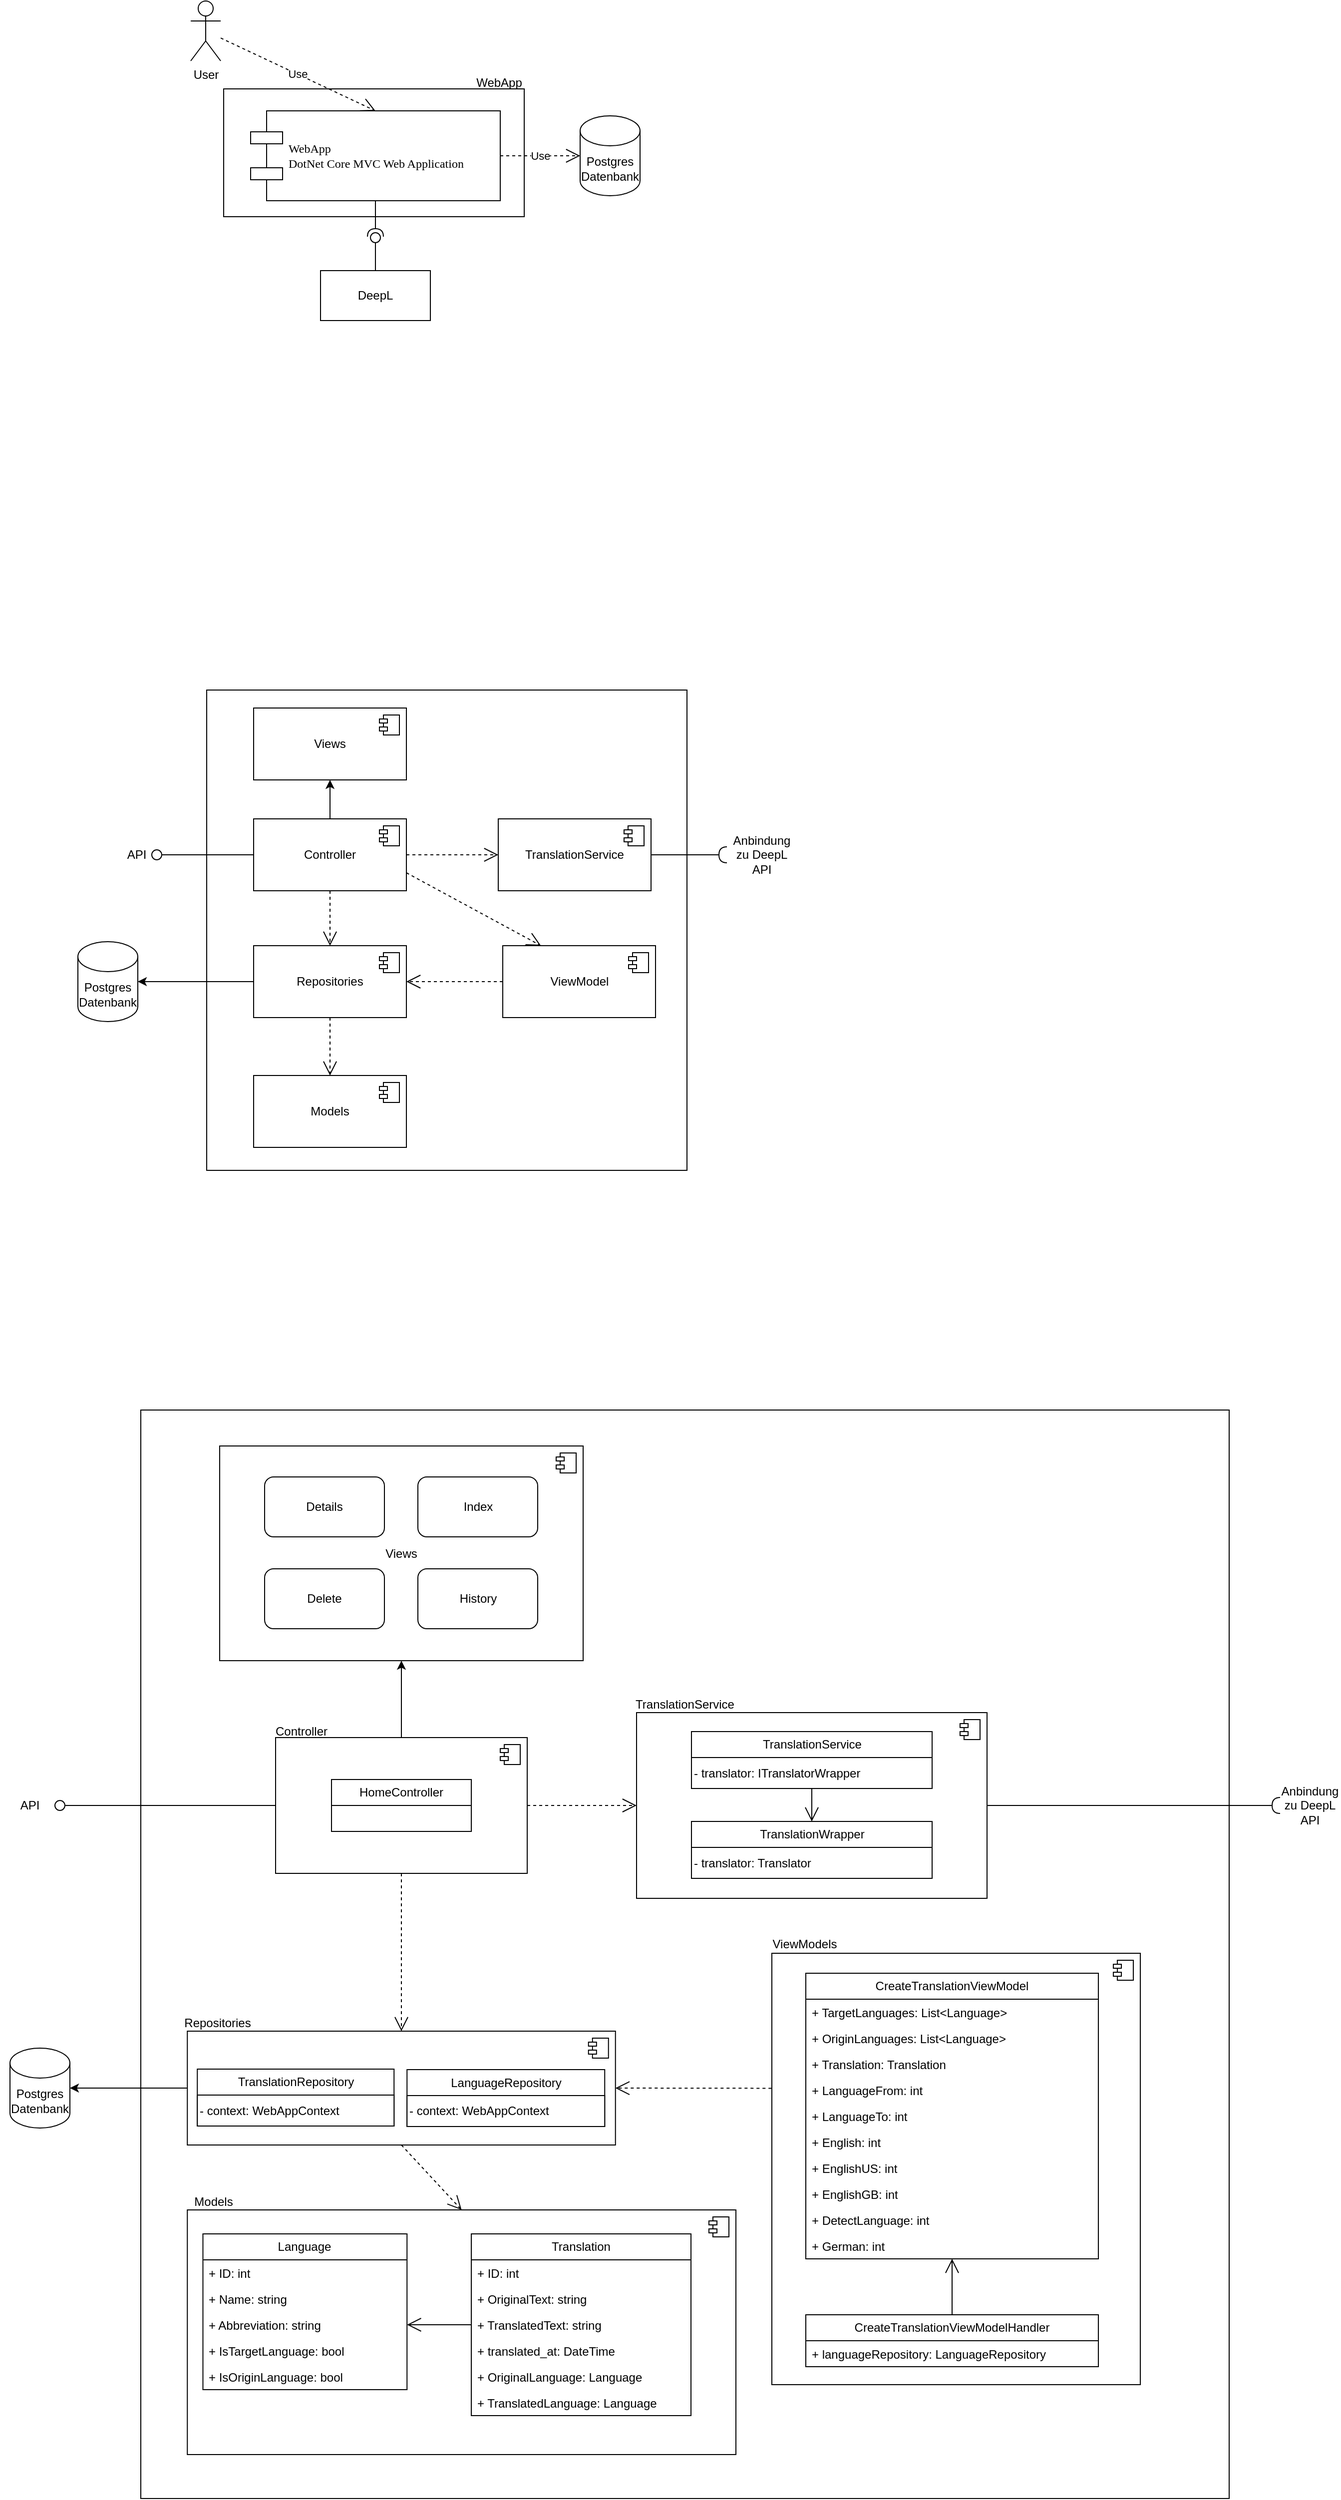 <mxfile version="24.5.3" type="device">
  <diagram name="Page-1" id="5f0bae14-7c28-e335-631c-24af17079c00">
    <mxGraphModel dx="2206" dy="1298" grid="0" gridSize="10" guides="1" tooltips="1" connect="1" arrows="1" fold="1" page="0" pageScale="1" pageWidth="1100" pageHeight="850" background="none" math="0" shadow="0">
      <root>
        <mxCell id="0" />
        <mxCell id="1" parent="0" />
        <mxCell id="fO7f3w7f80YlFP6MI1uu-11" value="" style="whiteSpace=wrap;html=1;aspect=fixed;fillColor=none;" parent="1" vertex="1">
          <mxGeometry x="306" y="990" width="481" height="481" as="geometry" />
        </mxCell>
        <mxCell id="39150e848f15840c-5" value="WebApp&lt;div&gt;DotNet Core MVC Web Application&lt;/div&gt;" style="shape=component;align=left;spacingLeft=36;rounded=0;shadow=0;comic=0;labelBackgroundColor=none;strokeWidth=1;fontFamily=Verdana;fontSize=12;html=1;" parent="1" vertex="1">
          <mxGeometry x="350" y="410" width="250" height="90" as="geometry" />
        </mxCell>
        <mxCell id="bXF10G7ghddyCY87sSYY-1" value="User" style="shape=umlActor;verticalLabelPosition=bottom;verticalAlign=top;html=1;outlineConnect=0;" parent="1" vertex="1">
          <mxGeometry x="290" y="300" width="30" height="60" as="geometry" />
        </mxCell>
        <mxCell id="bXF10G7ghddyCY87sSYY-4" value="Postgres Datenbank" style="shape=cylinder3;whiteSpace=wrap;html=1;boundedLbl=1;backgroundOutline=1;size=15;" parent="1" vertex="1">
          <mxGeometry x="680" y="415" width="60" height="80" as="geometry" />
        </mxCell>
        <mxCell id="bXF10G7ghddyCY87sSYY-6" value="DeepL" style="html=1;whiteSpace=wrap;" parent="1" vertex="1">
          <mxGeometry x="420" y="570" width="110" height="50" as="geometry" />
        </mxCell>
        <mxCell id="bXF10G7ghddyCY87sSYY-7" value="" style="rounded=0;orthogonalLoop=1;jettySize=auto;html=1;endArrow=halfCircle;endFill=0;endSize=6;strokeWidth=1;sketch=0;exitX=0.5;exitY=1;exitDx=0;exitDy=0;" parent="1" source="39150e848f15840c-5" edge="1">
          <mxGeometry relative="1" as="geometry">
            <mxPoint x="500" y="520" as="sourcePoint" />
            <mxPoint x="475" y="536" as="targetPoint" />
          </mxGeometry>
        </mxCell>
        <mxCell id="bXF10G7ghddyCY87sSYY-8" value="" style="rounded=0;orthogonalLoop=1;jettySize=auto;html=1;endArrow=oval;endFill=0;sketch=0;sourcePerimeterSpacing=0;targetPerimeterSpacing=0;endSize=10;exitX=0.5;exitY=0;exitDx=0;exitDy=0;" parent="1" source="bXF10G7ghddyCY87sSYY-6" target="bXF10G7ghddyCY87sSYY-9" edge="1">
          <mxGeometry relative="1" as="geometry">
            <mxPoint x="475" y="566" as="sourcePoint" />
          </mxGeometry>
        </mxCell>
        <mxCell id="bXF10G7ghddyCY87sSYY-9" value="" style="ellipse;whiteSpace=wrap;html=1;align=center;aspect=fixed;fillColor=none;strokeColor=none;resizable=0;perimeter=centerPerimeter;rotatable=0;allowArrows=0;points=[];outlineConnect=1;" parent="1" vertex="1">
          <mxGeometry x="470" y="532" width="10" height="10" as="geometry" />
        </mxCell>
        <mxCell id="bXF10G7ghddyCY87sSYY-12" value="Use" style="endArrow=open;endSize=12;dashed=1;html=1;rounded=0;entryX=0.5;entryY=0;entryDx=0;entryDy=0;" parent="1" source="bXF10G7ghddyCY87sSYY-1" target="39150e848f15840c-5" edge="1">
          <mxGeometry width="160" relative="1" as="geometry">
            <mxPoint x="470" y="530" as="sourcePoint" />
            <mxPoint x="630" y="530" as="targetPoint" />
          </mxGeometry>
        </mxCell>
        <mxCell id="bXF10G7ghddyCY87sSYY-13" value="Use" style="endArrow=open;endSize=12;dashed=1;html=1;rounded=0;exitX=1;exitY=0.5;exitDx=0;exitDy=0;entryX=0;entryY=0.5;entryDx=0;entryDy=0;entryPerimeter=0;" parent="1" source="39150e848f15840c-5" target="bXF10G7ghddyCY87sSYY-4" edge="1">
          <mxGeometry width="160" relative="1" as="geometry">
            <mxPoint x="450" y="540" as="sourcePoint" />
            <mxPoint x="610" y="540" as="targetPoint" />
          </mxGeometry>
        </mxCell>
        <mxCell id="bXF10G7ghddyCY87sSYY-14" value="" style="rounded=0;whiteSpace=wrap;html=1;fillColor=none;" parent="1" vertex="1">
          <mxGeometry x="323" y="388" width="301" height="128" as="geometry" />
        </mxCell>
        <mxCell id="bXF10G7ghddyCY87sSYY-15" value="WebApp" style="text;strokeColor=none;align=center;fillColor=none;html=1;verticalAlign=middle;whiteSpace=wrap;rounded=0;" parent="1" vertex="1">
          <mxGeometry x="568.999" y="367.004" width="60" height="30" as="geometry" />
        </mxCell>
        <mxCell id="bXF10G7ghddyCY87sSYY-16" value="Repositories" style="html=1;dropTarget=0;whiteSpace=wrap;" parent="1" vertex="1">
          <mxGeometry x="353" y="1246" width="153" height="72" as="geometry" />
        </mxCell>
        <mxCell id="bXF10G7ghddyCY87sSYY-17" value="" style="shape=module;jettyWidth=8;jettyHeight=4;" parent="bXF10G7ghddyCY87sSYY-16" vertex="1">
          <mxGeometry x="1" width="20" height="20" relative="1" as="geometry">
            <mxPoint x="-27" y="7" as="offset" />
          </mxGeometry>
        </mxCell>
        <mxCell id="fO7f3w7f80YlFP6MI1uu-1" value="Models" style="html=1;dropTarget=0;whiteSpace=wrap;" parent="1" vertex="1">
          <mxGeometry x="353" y="1376" width="153" height="72" as="geometry" />
        </mxCell>
        <mxCell id="fO7f3w7f80YlFP6MI1uu-2" value="" style="shape=module;jettyWidth=8;jettyHeight=4;" parent="fO7f3w7f80YlFP6MI1uu-1" vertex="1">
          <mxGeometry x="1" width="20" height="20" relative="1" as="geometry">
            <mxPoint x="-27" y="7" as="offset" />
          </mxGeometry>
        </mxCell>
        <mxCell id="fO7f3w7f80YlFP6MI1uu-3" value="ViewModel" style="html=1;dropTarget=0;whiteSpace=wrap;" parent="1" vertex="1">
          <mxGeometry x="602.5" y="1246" width="153" height="72" as="geometry" />
        </mxCell>
        <mxCell id="fO7f3w7f80YlFP6MI1uu-4" value="" style="shape=module;jettyWidth=8;jettyHeight=4;" parent="fO7f3w7f80YlFP6MI1uu-3" vertex="1">
          <mxGeometry x="1" width="20" height="20" relative="1" as="geometry">
            <mxPoint x="-27" y="7" as="offset" />
          </mxGeometry>
        </mxCell>
        <mxCell id="fO7f3w7f80YlFP6MI1uu-5" value="Views" style="html=1;dropTarget=0;whiteSpace=wrap;" parent="1" vertex="1">
          <mxGeometry x="353" y="1008" width="153" height="72" as="geometry" />
        </mxCell>
        <mxCell id="fO7f3w7f80YlFP6MI1uu-6" value="" style="shape=module;jettyWidth=8;jettyHeight=4;" parent="fO7f3w7f80YlFP6MI1uu-5" vertex="1">
          <mxGeometry x="1" width="20" height="20" relative="1" as="geometry">
            <mxPoint x="-27" y="7" as="offset" />
          </mxGeometry>
        </mxCell>
        <mxCell id="fO7f3w7f80YlFP6MI1uu-7" value="TranslationService" style="html=1;dropTarget=0;whiteSpace=wrap;" parent="1" vertex="1">
          <mxGeometry x="598" y="1119" width="153" height="72" as="geometry" />
        </mxCell>
        <mxCell id="fO7f3w7f80YlFP6MI1uu-8" value="" style="shape=module;jettyWidth=8;jettyHeight=4;" parent="fO7f3w7f80YlFP6MI1uu-7" vertex="1">
          <mxGeometry x="1" width="20" height="20" relative="1" as="geometry">
            <mxPoint x="-27" y="7" as="offset" />
          </mxGeometry>
        </mxCell>
        <mxCell id="fO7f3w7f80YlFP6MI1uu-16" style="edgeStyle=orthogonalEdgeStyle;rounded=0;orthogonalLoop=1;jettySize=auto;html=1;exitX=0.5;exitY=0;exitDx=0;exitDy=0;entryX=0.5;entryY=1;entryDx=0;entryDy=0;" parent="1" source="fO7f3w7f80YlFP6MI1uu-9" target="fO7f3w7f80YlFP6MI1uu-5" edge="1">
          <mxGeometry relative="1" as="geometry" />
        </mxCell>
        <mxCell id="fO7f3w7f80YlFP6MI1uu-9" value="Controller" style="html=1;dropTarget=0;whiteSpace=wrap;" parent="1" vertex="1">
          <mxGeometry x="353" y="1119" width="153" height="72" as="geometry" />
        </mxCell>
        <mxCell id="fO7f3w7f80YlFP6MI1uu-10" value="" style="shape=module;jettyWidth=8;jettyHeight=4;" parent="fO7f3w7f80YlFP6MI1uu-9" vertex="1">
          <mxGeometry x="1" width="20" height="20" relative="1" as="geometry">
            <mxPoint x="-27" y="7" as="offset" />
          </mxGeometry>
        </mxCell>
        <mxCell id="fO7f3w7f80YlFP6MI1uu-20" value="" style="endArrow=open;endSize=12;dashed=1;html=1;rounded=0;exitX=1;exitY=0.5;exitDx=0;exitDy=0;entryX=0;entryY=0.5;entryDx=0;entryDy=0;" parent="1" source="fO7f3w7f80YlFP6MI1uu-9" target="fO7f3w7f80YlFP6MI1uu-7" edge="1">
          <mxGeometry width="160" relative="1" as="geometry">
            <mxPoint x="421" y="1567" as="sourcePoint" />
            <mxPoint x="581" y="1567" as="targetPoint" />
          </mxGeometry>
        </mxCell>
        <mxCell id="fO7f3w7f80YlFP6MI1uu-22" value="" style="rounded=0;orthogonalLoop=1;jettySize=auto;html=1;endArrow=oval;endFill=0;sketch=0;sourcePerimeterSpacing=0;targetPerimeterSpacing=0;endSize=10;exitX=0;exitY=0.5;exitDx=0;exitDy=0;" parent="1" source="fO7f3w7f80YlFP6MI1uu-9" edge="1">
          <mxGeometry relative="1" as="geometry">
            <mxPoint x="498" y="1241" as="sourcePoint" />
            <mxPoint x="256" y="1155" as="targetPoint" />
          </mxGeometry>
        </mxCell>
        <mxCell id="fO7f3w7f80YlFP6MI1uu-24" value="" style="endArrow=open;endSize=12;dashed=1;html=1;rounded=0;exitX=1;exitY=0.75;exitDx=0;exitDy=0;entryX=0.25;entryY=0;entryDx=0;entryDy=0;" parent="1" source="fO7f3w7f80YlFP6MI1uu-9" target="fO7f3w7f80YlFP6MI1uu-3" edge="1">
          <mxGeometry width="160" relative="1" as="geometry">
            <mxPoint x="516" y="1173" as="sourcePoint" />
            <mxPoint x="608" y="1106" as="targetPoint" />
          </mxGeometry>
        </mxCell>
        <mxCell id="fO7f3w7f80YlFP6MI1uu-25" value="" style="endArrow=open;endSize=12;dashed=1;html=1;rounded=0;entryX=1;entryY=0.5;entryDx=0;entryDy=0;exitX=0;exitY=0.5;exitDx=0;exitDy=0;" parent="1" source="fO7f3w7f80YlFP6MI1uu-3" target="bXF10G7ghddyCY87sSYY-16" edge="1">
          <mxGeometry width="160" relative="1" as="geometry">
            <mxPoint x="894" y="1317" as="sourcePoint" />
            <mxPoint x="598" y="1241" as="targetPoint" />
          </mxGeometry>
        </mxCell>
        <mxCell id="fO7f3w7f80YlFP6MI1uu-26" value="" style="endArrow=open;endSize=12;dashed=1;html=1;rounded=0;entryX=0.5;entryY=0;entryDx=0;entryDy=0;exitX=0.5;exitY=1;exitDx=0;exitDy=0;" parent="1" source="fO7f3w7f80YlFP6MI1uu-9" target="bXF10G7ghddyCY87sSYY-16" edge="1">
          <mxGeometry width="160" relative="1" as="geometry">
            <mxPoint x="438" y="1241" as="sourcePoint" />
            <mxPoint x="598" y="1241" as="targetPoint" />
          </mxGeometry>
        </mxCell>
        <mxCell id="fO7f3w7f80YlFP6MI1uu-27" value="" style="endArrow=open;endSize=12;dashed=1;html=1;rounded=0;entryX=0.5;entryY=0;entryDx=0;entryDy=0;exitX=0.5;exitY=1;exitDx=0;exitDy=0;" parent="1" source="bXF10G7ghddyCY87sSYY-16" target="fO7f3w7f80YlFP6MI1uu-1" edge="1">
          <mxGeometry width="160" relative="1" as="geometry">
            <mxPoint x="440" y="1209" as="sourcePoint" />
            <mxPoint x="440" y="1258" as="targetPoint" />
          </mxGeometry>
        </mxCell>
        <mxCell id="YWVd69K7mXjP2zyDdl6E-1" value="" style="rounded=0;orthogonalLoop=1;jettySize=auto;html=1;endArrow=halfCircle;endFill=0;endSize=6;strokeWidth=1;sketch=0;fontSize=12;curved=1;exitX=1;exitY=0.5;exitDx=0;exitDy=0;" edge="1" parent="1" source="fO7f3w7f80YlFP6MI1uu-7">
          <mxGeometry relative="1" as="geometry">
            <mxPoint x="450" y="1200" as="sourcePoint" />
            <mxPoint x="827" y="1155" as="targetPoint" />
          </mxGeometry>
        </mxCell>
        <mxCell id="YWVd69K7mXjP2zyDdl6E-2" value="" style="ellipse;whiteSpace=wrap;html=1;align=center;aspect=fixed;fillColor=none;strokeColor=none;resizable=0;perimeter=centerPerimeter;rotatable=0;allowArrows=0;points=[];outlineConnect=1;" vertex="1" parent="1">
          <mxGeometry x="425" y="1195" width="10" height="10" as="geometry" />
        </mxCell>
        <mxCell id="YWVd69K7mXjP2zyDdl6E-3" value="Postgres Datenbank" style="shape=cylinder3;whiteSpace=wrap;html=1;boundedLbl=1;backgroundOutline=1;size=15;" vertex="1" parent="1">
          <mxGeometry x="177" y="1242" width="60" height="80" as="geometry" />
        </mxCell>
        <mxCell id="YWVd69K7mXjP2zyDdl6E-4" style="edgeStyle=orthogonalEdgeStyle;rounded=0;orthogonalLoop=1;jettySize=auto;html=1;exitX=0;exitY=0.5;exitDx=0;exitDy=0;entryX=1;entryY=0.5;entryDx=0;entryDy=0;entryPerimeter=0;" edge="1" parent="1" source="bXF10G7ghddyCY87sSYY-16" target="YWVd69K7mXjP2zyDdl6E-3">
          <mxGeometry relative="1" as="geometry" />
        </mxCell>
        <mxCell id="YWVd69K7mXjP2zyDdl6E-5" value="API" style="text;html=1;align=center;verticalAlign=middle;whiteSpace=wrap;rounded=0;" vertex="1" parent="1">
          <mxGeometry x="206" y="1140" width="60" height="30" as="geometry" />
        </mxCell>
        <mxCell id="YWVd69K7mXjP2zyDdl6E-7" value="Anbindung zu DeepL API" style="text;html=1;align=center;verticalAlign=middle;whiteSpace=wrap;rounded=0;" vertex="1" parent="1">
          <mxGeometry x="832" y="1140" width="60" height="30" as="geometry" />
        </mxCell>
        <mxCell id="YWVd69K7mXjP2zyDdl6E-11" value="" style="whiteSpace=wrap;html=1;aspect=fixed;fillColor=none;" vertex="1" parent="1">
          <mxGeometry x="240" y="1711" width="1090" height="1090" as="geometry" />
        </mxCell>
        <mxCell id="YWVd69K7mXjP2zyDdl6E-12" value="" style="html=1;dropTarget=0;whiteSpace=wrap;" vertex="1" parent="1">
          <mxGeometry x="286.62" y="2333" width="428.75" height="114" as="geometry" />
        </mxCell>
        <mxCell id="YWVd69K7mXjP2zyDdl6E-13" value="" style="shape=module;jettyWidth=8;jettyHeight=4;" vertex="1" parent="YWVd69K7mXjP2zyDdl6E-12">
          <mxGeometry x="1" width="20" height="20" relative="1" as="geometry">
            <mxPoint x="-27" y="7" as="offset" />
          </mxGeometry>
        </mxCell>
        <mxCell id="YWVd69K7mXjP2zyDdl6E-14" value="" style="html=1;dropTarget=0;whiteSpace=wrap;" vertex="1" parent="1">
          <mxGeometry x="286.62" y="2512" width="549.38" height="245" as="geometry" />
        </mxCell>
        <mxCell id="YWVd69K7mXjP2zyDdl6E-15" value="" style="shape=module;jettyWidth=8;jettyHeight=4;" vertex="1" parent="YWVd69K7mXjP2zyDdl6E-14">
          <mxGeometry x="1" width="20" height="20" relative="1" as="geometry">
            <mxPoint x="-27" y="7" as="offset" />
          </mxGeometry>
        </mxCell>
        <mxCell id="YWVd69K7mXjP2zyDdl6E-16" value="" style="html=1;dropTarget=0;whiteSpace=wrap;" vertex="1" parent="1">
          <mxGeometry x="872" y="2255" width="369" height="432" as="geometry" />
        </mxCell>
        <mxCell id="YWVd69K7mXjP2zyDdl6E-17" value="" style="shape=module;jettyWidth=8;jettyHeight=4;" vertex="1" parent="YWVd69K7mXjP2zyDdl6E-16">
          <mxGeometry x="1" width="20" height="20" relative="1" as="geometry">
            <mxPoint x="-27" y="7" as="offset" />
          </mxGeometry>
        </mxCell>
        <mxCell id="YWVd69K7mXjP2zyDdl6E-18" value="Views" style="html=1;dropTarget=0;whiteSpace=wrap;" vertex="1" parent="1">
          <mxGeometry x="319" y="1747" width="364" height="215" as="geometry" />
        </mxCell>
        <mxCell id="YWVd69K7mXjP2zyDdl6E-19" value="" style="shape=module;jettyWidth=8;jettyHeight=4;" vertex="1" parent="YWVd69K7mXjP2zyDdl6E-18">
          <mxGeometry x="1" width="20" height="20" relative="1" as="geometry">
            <mxPoint x="-27" y="7" as="offset" />
          </mxGeometry>
        </mxCell>
        <mxCell id="YWVd69K7mXjP2zyDdl6E-20" value="" style="html=1;dropTarget=0;whiteSpace=wrap;" vertex="1" parent="1">
          <mxGeometry x="736.5" y="2014" width="351" height="186" as="geometry" />
        </mxCell>
        <mxCell id="YWVd69K7mXjP2zyDdl6E-21" value="" style="shape=module;jettyWidth=8;jettyHeight=4;" vertex="1" parent="YWVd69K7mXjP2zyDdl6E-20">
          <mxGeometry x="1" width="20" height="20" relative="1" as="geometry">
            <mxPoint x="-27" y="7" as="offset" />
          </mxGeometry>
        </mxCell>
        <mxCell id="YWVd69K7mXjP2zyDdl6E-22" style="edgeStyle=orthogonalEdgeStyle;rounded=0;orthogonalLoop=1;jettySize=auto;html=1;exitX=0.5;exitY=0;exitDx=0;exitDy=0;entryX=0.5;entryY=1;entryDx=0;entryDy=0;" edge="1" parent="1" source="YWVd69K7mXjP2zyDdl6E-23" target="YWVd69K7mXjP2zyDdl6E-18">
          <mxGeometry relative="1" as="geometry" />
        </mxCell>
        <mxCell id="YWVd69K7mXjP2zyDdl6E-23" value="" style="html=1;dropTarget=0;whiteSpace=wrap;align=left;" vertex="1" parent="1">
          <mxGeometry x="375" y="2039" width="252" height="136" as="geometry" />
        </mxCell>
        <mxCell id="YWVd69K7mXjP2zyDdl6E-24" value="" style="shape=module;jettyWidth=8;jettyHeight=4;" vertex="1" parent="YWVd69K7mXjP2zyDdl6E-23">
          <mxGeometry x="1" width="20" height="20" relative="1" as="geometry">
            <mxPoint x="-27" y="7" as="offset" />
          </mxGeometry>
        </mxCell>
        <mxCell id="YWVd69K7mXjP2zyDdl6E-26" value="" style="rounded=0;orthogonalLoop=1;jettySize=auto;html=1;endArrow=oval;endFill=0;sketch=0;sourcePerimeterSpacing=0;targetPerimeterSpacing=0;endSize=10;exitX=0;exitY=0.5;exitDx=0;exitDy=0;entryX=1;entryY=0.5;entryDx=0;entryDy=0;" edge="1" parent="1" source="YWVd69K7mXjP2zyDdl6E-23" target="YWVd69K7mXjP2zyDdl6E-35">
          <mxGeometry relative="1" as="geometry">
            <mxPoint x="240" y="2133" as="sourcePoint" />
            <mxPoint x="165" y="2168" as="targetPoint" />
          </mxGeometry>
        </mxCell>
        <mxCell id="YWVd69K7mXjP2zyDdl6E-28" value="" style="endArrow=open;endSize=12;dashed=1;html=1;rounded=0;entryX=1;entryY=0.5;entryDx=0;entryDy=0;exitX=-0.001;exitY=0.313;exitDx=0;exitDy=0;exitPerimeter=0;" edge="1" parent="1" source="YWVd69K7mXjP2zyDdl6E-16" target="YWVd69K7mXjP2zyDdl6E-12">
          <mxGeometry width="160" relative="1" as="geometry">
            <mxPoint x="1226" y="2542" as="sourcePoint" />
            <mxPoint x="930" y="2466" as="targetPoint" />
          </mxGeometry>
        </mxCell>
        <mxCell id="YWVd69K7mXjP2zyDdl6E-29" value="" style="endArrow=open;endSize=12;dashed=1;html=1;rounded=0;entryX=0.5;entryY=0;entryDx=0;entryDy=0;exitX=0.5;exitY=1;exitDx=0;exitDy=0;" edge="1" parent="1" source="YWVd69K7mXjP2zyDdl6E-23" target="YWVd69K7mXjP2zyDdl6E-12">
          <mxGeometry width="160" relative="1" as="geometry">
            <mxPoint x="535" y="2420.0" as="sourcePoint" />
            <mxPoint x="930" y="2466" as="targetPoint" />
          </mxGeometry>
        </mxCell>
        <mxCell id="YWVd69K7mXjP2zyDdl6E-30" value="" style="endArrow=open;endSize=12;dashed=1;html=1;rounded=0;entryX=0.5;entryY=0;entryDx=0;entryDy=0;exitX=0.5;exitY=1;exitDx=0;exitDy=0;" edge="1" parent="1" source="YWVd69K7mXjP2zyDdl6E-12" target="YWVd69K7mXjP2zyDdl6E-14">
          <mxGeometry width="160" relative="1" as="geometry">
            <mxPoint x="772" y="2434" as="sourcePoint" />
            <mxPoint x="772" y="2483" as="targetPoint" />
          </mxGeometry>
        </mxCell>
        <mxCell id="YWVd69K7mXjP2zyDdl6E-31" value="" style="rounded=0;orthogonalLoop=1;jettySize=auto;html=1;endArrow=halfCircle;endFill=0;endSize=6;strokeWidth=1;sketch=0;fontSize=12;curved=1;entryX=0;entryY=0.5;entryDx=0;entryDy=0;exitX=1;exitY=0.5;exitDx=0;exitDy=0;" edge="1" parent="1" source="YWVd69K7mXjP2zyDdl6E-20" target="YWVd69K7mXjP2zyDdl6E-36">
          <mxGeometry relative="1" as="geometry">
            <mxPoint x="1139" y="2110" as="sourcePoint" />
            <mxPoint x="1380" y="2105" as="targetPoint" />
          </mxGeometry>
        </mxCell>
        <mxCell id="YWVd69K7mXjP2zyDdl6E-32" value="" style="ellipse;whiteSpace=wrap;html=1;align=center;aspect=fixed;fillColor=none;strokeColor=none;resizable=0;perimeter=centerPerimeter;rotatable=0;allowArrows=0;points=[];outlineConnect=1;" vertex="1" parent="1">
          <mxGeometry x="694.62" y="2426" width="10" height="10" as="geometry" />
        </mxCell>
        <mxCell id="YWVd69K7mXjP2zyDdl6E-33" value="Postgres Datenbank" style="shape=cylinder3;whiteSpace=wrap;html=1;boundedLbl=1;backgroundOutline=1;size=15;" vertex="1" parent="1">
          <mxGeometry x="109" y="2350" width="60" height="80" as="geometry" />
        </mxCell>
        <mxCell id="YWVd69K7mXjP2zyDdl6E-34" style="edgeStyle=orthogonalEdgeStyle;rounded=0;orthogonalLoop=1;jettySize=auto;html=1;exitX=0;exitY=0.5;exitDx=0;exitDy=0;entryX=1;entryY=0.5;entryDx=0;entryDy=0;entryPerimeter=0;" edge="1" parent="1" source="YWVd69K7mXjP2zyDdl6E-12" target="YWVd69K7mXjP2zyDdl6E-33">
          <mxGeometry relative="1" as="geometry" />
        </mxCell>
        <mxCell id="YWVd69K7mXjP2zyDdl6E-35" value="API" style="text;html=1;align=center;verticalAlign=middle;whiteSpace=wrap;rounded=0;" vertex="1" parent="1">
          <mxGeometry x="99" y="2092" width="60" height="30" as="geometry" />
        </mxCell>
        <mxCell id="YWVd69K7mXjP2zyDdl6E-36" value="Anbindung zu DeepL API" style="text;html=1;align=center;verticalAlign=middle;whiteSpace=wrap;rounded=0;" vertex="1" parent="1">
          <mxGeometry x="1381" y="2092" width="60" height="30" as="geometry" />
        </mxCell>
        <mxCell id="YWVd69K7mXjP2zyDdl6E-37" value="Details" style="rounded=1;whiteSpace=wrap;html=1;" vertex="1" parent="1">
          <mxGeometry x="364" y="1778" width="120" height="60" as="geometry" />
        </mxCell>
        <mxCell id="YWVd69K7mXjP2zyDdl6E-90" value="Index" style="rounded=1;whiteSpace=wrap;html=1;" vertex="1" parent="1">
          <mxGeometry x="517.5" y="1778" width="120" height="60" as="geometry" />
        </mxCell>
        <mxCell id="YWVd69K7mXjP2zyDdl6E-91" value="Delete" style="rounded=1;whiteSpace=wrap;html=1;" vertex="1" parent="1">
          <mxGeometry x="364" y="1870" width="120" height="60" as="geometry" />
        </mxCell>
        <mxCell id="YWVd69K7mXjP2zyDdl6E-92" value="History" style="rounded=1;whiteSpace=wrap;html=1;" vertex="1" parent="1">
          <mxGeometry x="517.5" y="1870" width="120" height="60" as="geometry" />
        </mxCell>
        <mxCell id="YWVd69K7mXjP2zyDdl6E-93" value="HomeController" style="swimlane;fontStyle=0;childLayout=stackLayout;horizontal=1;startSize=26;fillColor=none;horizontalStack=0;resizeParent=1;resizeParentMax=0;resizeLast=0;collapsible=1;marginBottom=0;whiteSpace=wrap;html=1;" vertex="1" parent="1">
          <mxGeometry x="431" y="2081" width="140" height="52" as="geometry" />
        </mxCell>
        <mxCell id="YWVd69K7mXjP2zyDdl6E-97" value="TranslationService" style="swimlane;fontStyle=0;childLayout=stackLayout;horizontal=1;startSize=26;fillColor=none;horizontalStack=0;resizeParent=1;resizeParentMax=0;resizeLast=0;collapsible=1;marginBottom=0;whiteSpace=wrap;html=1;" vertex="1" parent="1">
          <mxGeometry x="791.5" y="2033" width="241" height="57" as="geometry" />
        </mxCell>
        <mxCell id="YWVd69K7mXjP2zyDdl6E-98" value="- translator: ITranslatorWrapper" style="rounded=0;whiteSpace=wrap;html=1;align=left;" vertex="1" parent="YWVd69K7mXjP2zyDdl6E-97">
          <mxGeometry y="26" width="241" height="31" as="geometry" />
        </mxCell>
        <mxCell id="YWVd69K7mXjP2zyDdl6E-99" value="TranslationWrapper" style="swimlane;fontStyle=0;childLayout=stackLayout;horizontal=1;startSize=26;fillColor=none;horizontalStack=0;resizeParent=1;resizeParentMax=0;resizeLast=0;collapsible=1;marginBottom=0;whiteSpace=wrap;html=1;" vertex="1" parent="1">
          <mxGeometry x="791.5" y="2123" width="241" height="57" as="geometry" />
        </mxCell>
        <mxCell id="YWVd69K7mXjP2zyDdl6E-100" value="- translator: Translator" style="rounded=0;whiteSpace=wrap;html=1;align=left;" vertex="1" parent="YWVd69K7mXjP2zyDdl6E-99">
          <mxGeometry y="26" width="241" height="31" as="geometry" />
        </mxCell>
        <mxCell id="YWVd69K7mXjP2zyDdl6E-106" value="" style="endArrow=open;endFill=1;endSize=12;html=1;rounded=0;exitX=0.5;exitY=1;exitDx=0;exitDy=0;entryX=0.5;entryY=0;entryDx=0;entryDy=0;" edge="1" parent="1" source="YWVd69K7mXjP2zyDdl6E-98" target="YWVd69K7mXjP2zyDdl6E-99">
          <mxGeometry width="160" relative="1" as="geometry">
            <mxPoint x="733" y="2012" as="sourcePoint" />
            <mxPoint x="893" y="2012" as="targetPoint" />
          </mxGeometry>
        </mxCell>
        <mxCell id="YWVd69K7mXjP2zyDdl6E-109" value="TranslationRepository" style="swimlane;fontStyle=0;childLayout=stackLayout;horizontal=1;startSize=26;fillColor=none;horizontalStack=0;resizeParent=1;resizeParentMax=0;resizeLast=0;collapsible=1;marginBottom=0;whiteSpace=wrap;html=1;" vertex="1" parent="1">
          <mxGeometry x="296.62" y="2371" width="197" height="57" as="geometry" />
        </mxCell>
        <mxCell id="YWVd69K7mXjP2zyDdl6E-110" value="- context: WebAppContext" style="rounded=0;whiteSpace=wrap;html=1;align=left;" vertex="1" parent="YWVd69K7mXjP2zyDdl6E-109">
          <mxGeometry y="26" width="197" height="31" as="geometry" />
        </mxCell>
        <mxCell id="YWVd69K7mXjP2zyDdl6E-111" value="LanguageRepository" style="swimlane;fontStyle=0;childLayout=stackLayout;horizontal=1;startSize=26;fillColor=none;horizontalStack=0;resizeParent=1;resizeParentMax=0;resizeLast=0;collapsible=1;marginBottom=0;whiteSpace=wrap;html=1;" vertex="1" parent="1">
          <mxGeometry x="506.62" y="2371.5" width="198" height="57" as="geometry" />
        </mxCell>
        <mxCell id="YWVd69K7mXjP2zyDdl6E-112" value="- context: WebAppContext" style="rounded=0;whiteSpace=wrap;html=1;align=left;" vertex="1" parent="YWVd69K7mXjP2zyDdl6E-111">
          <mxGeometry y="26" width="198" height="31" as="geometry" />
        </mxCell>
        <mxCell id="YWVd69K7mXjP2zyDdl6E-115" value="Language" style="swimlane;fontStyle=0;childLayout=stackLayout;horizontal=1;startSize=26;fillColor=none;horizontalStack=0;resizeParent=1;resizeParentMax=0;resizeLast=0;collapsible=1;marginBottom=0;whiteSpace=wrap;html=1;" vertex="1" parent="1">
          <mxGeometry x="302.24" y="2536" width="204.38" height="156" as="geometry" />
        </mxCell>
        <mxCell id="YWVd69K7mXjP2zyDdl6E-116" value="+ ID: int" style="text;strokeColor=none;fillColor=none;align=left;verticalAlign=top;spacingLeft=4;spacingRight=4;overflow=hidden;rotatable=0;points=[[0,0.5],[1,0.5]];portConstraint=eastwest;whiteSpace=wrap;html=1;" vertex="1" parent="YWVd69K7mXjP2zyDdl6E-115">
          <mxGeometry y="26" width="204.38" height="26" as="geometry" />
        </mxCell>
        <mxCell id="YWVd69K7mXjP2zyDdl6E-117" value="+ Name: string" style="text;strokeColor=none;fillColor=none;align=left;verticalAlign=top;spacingLeft=4;spacingRight=4;overflow=hidden;rotatable=0;points=[[0,0.5],[1,0.5]];portConstraint=eastwest;whiteSpace=wrap;html=1;" vertex="1" parent="YWVd69K7mXjP2zyDdl6E-115">
          <mxGeometry y="52" width="204.38" height="26" as="geometry" />
        </mxCell>
        <mxCell id="YWVd69K7mXjP2zyDdl6E-118" value="+ Abbreviation: string" style="text;strokeColor=none;fillColor=none;align=left;verticalAlign=top;spacingLeft=4;spacingRight=4;overflow=hidden;rotatable=0;points=[[0,0.5],[1,0.5]];portConstraint=eastwest;whiteSpace=wrap;html=1;" vertex="1" parent="YWVd69K7mXjP2zyDdl6E-115">
          <mxGeometry y="78" width="204.38" height="26" as="geometry" />
        </mxCell>
        <mxCell id="YWVd69K7mXjP2zyDdl6E-123" value="+ IsTargetLanguage: bool" style="text;strokeColor=none;fillColor=none;align=left;verticalAlign=top;spacingLeft=4;spacingRight=4;overflow=hidden;rotatable=0;points=[[0,0.5],[1,0.5]];portConstraint=eastwest;whiteSpace=wrap;html=1;" vertex="1" parent="YWVd69K7mXjP2zyDdl6E-115">
          <mxGeometry y="104" width="204.38" height="26" as="geometry" />
        </mxCell>
        <mxCell id="YWVd69K7mXjP2zyDdl6E-124" value="+ IsOriginLanguage: bool" style="text;strokeColor=none;fillColor=none;align=left;verticalAlign=top;spacingLeft=4;spacingRight=4;overflow=hidden;rotatable=0;points=[[0,0.5],[1,0.5]];portConstraint=eastwest;whiteSpace=wrap;html=1;" vertex="1" parent="YWVd69K7mXjP2zyDdl6E-115">
          <mxGeometry y="130" width="204.38" height="26" as="geometry" />
        </mxCell>
        <mxCell id="YWVd69K7mXjP2zyDdl6E-119" value="Translation" style="swimlane;fontStyle=0;childLayout=stackLayout;horizontal=1;startSize=26;fillColor=none;horizontalStack=0;resizeParent=1;resizeParentMax=0;resizeLast=0;collapsible=1;marginBottom=0;whiteSpace=wrap;html=1;" vertex="1" parent="1">
          <mxGeometry x="571" y="2536" width="220" height="182" as="geometry" />
        </mxCell>
        <mxCell id="YWVd69K7mXjP2zyDdl6E-120" value="+ ID: int&lt;span style=&quot;white-space: pre;&quot;&gt;&#x9;&lt;/span&gt;" style="text;strokeColor=none;fillColor=none;align=left;verticalAlign=top;spacingLeft=4;spacingRight=4;overflow=hidden;rotatable=0;points=[[0,0.5],[1,0.5]];portConstraint=eastwest;whiteSpace=wrap;html=1;" vertex="1" parent="YWVd69K7mXjP2zyDdl6E-119">
          <mxGeometry y="26" width="220" height="26" as="geometry" />
        </mxCell>
        <mxCell id="YWVd69K7mXjP2zyDdl6E-121" value="+ OriginalText: string" style="text;strokeColor=none;fillColor=none;align=left;verticalAlign=top;spacingLeft=4;spacingRight=4;overflow=hidden;rotatable=0;points=[[0,0.5],[1,0.5]];portConstraint=eastwest;whiteSpace=wrap;html=1;" vertex="1" parent="YWVd69K7mXjP2zyDdl6E-119">
          <mxGeometry y="52" width="220" height="26" as="geometry" />
        </mxCell>
        <mxCell id="YWVd69K7mXjP2zyDdl6E-122" value="+ TranslatedText: string" style="text;strokeColor=none;fillColor=none;align=left;verticalAlign=top;spacingLeft=4;spacingRight=4;overflow=hidden;rotatable=0;points=[[0,0.5],[1,0.5]];portConstraint=eastwest;whiteSpace=wrap;html=1;" vertex="1" parent="YWVd69K7mXjP2zyDdl6E-119">
          <mxGeometry y="78" width="220" height="26" as="geometry" />
        </mxCell>
        <mxCell id="YWVd69K7mXjP2zyDdl6E-125" value="+ translated_at: DateTime" style="text;strokeColor=none;fillColor=none;align=left;verticalAlign=top;spacingLeft=4;spacingRight=4;overflow=hidden;rotatable=0;points=[[0,0.5],[1,0.5]];portConstraint=eastwest;whiteSpace=wrap;html=1;" vertex="1" parent="YWVd69K7mXjP2zyDdl6E-119">
          <mxGeometry y="104" width="220" height="26" as="geometry" />
        </mxCell>
        <mxCell id="YWVd69K7mXjP2zyDdl6E-126" value="+ OriginalLanguage: Language" style="text;strokeColor=none;fillColor=none;align=left;verticalAlign=top;spacingLeft=4;spacingRight=4;overflow=hidden;rotatable=0;points=[[0,0.5],[1,0.5]];portConstraint=eastwest;whiteSpace=wrap;html=1;" vertex="1" parent="YWVd69K7mXjP2zyDdl6E-119">
          <mxGeometry y="130" width="220" height="26" as="geometry" />
        </mxCell>
        <mxCell id="YWVd69K7mXjP2zyDdl6E-127" value="+ TranslatedLanguage: Language" style="text;strokeColor=none;fillColor=none;align=left;verticalAlign=top;spacingLeft=4;spacingRight=4;overflow=hidden;rotatable=0;points=[[0,0.5],[1,0.5]];portConstraint=eastwest;whiteSpace=wrap;html=1;" vertex="1" parent="YWVd69K7mXjP2zyDdl6E-119">
          <mxGeometry y="156" width="220" height="26" as="geometry" />
        </mxCell>
        <mxCell id="YWVd69K7mXjP2zyDdl6E-129" value="" style="endArrow=open;endFill=1;endSize=12;html=1;rounded=0;exitX=0;exitY=0.5;exitDx=0;exitDy=0;entryX=1;entryY=0.5;entryDx=0;entryDy=0;" edge="1" parent="1" source="YWVd69K7mXjP2zyDdl6E-122" target="YWVd69K7mXjP2zyDdl6E-118">
          <mxGeometry width="160" relative="1" as="geometry">
            <mxPoint x="922" y="2123" as="sourcePoint" />
            <mxPoint x="922" y="2156" as="targetPoint" />
          </mxGeometry>
        </mxCell>
        <mxCell id="YWVd69K7mXjP2zyDdl6E-130" value="CreateTranslationViewModel" style="swimlane;fontStyle=0;childLayout=stackLayout;horizontal=1;startSize=26;fillColor=none;horizontalStack=0;resizeParent=1;resizeParentMax=0;resizeLast=0;collapsible=1;marginBottom=0;whiteSpace=wrap;html=1;" vertex="1" parent="1">
          <mxGeometry x="906" y="2275" width="293" height="286" as="geometry" />
        </mxCell>
        <mxCell id="YWVd69K7mXjP2zyDdl6E-131" value="+ TargetLanguages: List&amp;lt;Language&amp;gt;" style="text;strokeColor=none;fillColor=none;align=left;verticalAlign=top;spacingLeft=4;spacingRight=4;overflow=hidden;rotatable=0;points=[[0,0.5],[1,0.5]];portConstraint=eastwest;whiteSpace=wrap;html=1;" vertex="1" parent="YWVd69K7mXjP2zyDdl6E-130">
          <mxGeometry y="26" width="293" height="26" as="geometry" />
        </mxCell>
        <mxCell id="YWVd69K7mXjP2zyDdl6E-132" value="+ OriginLanguages: List&amp;lt;Language&amp;gt;" style="text;strokeColor=none;fillColor=none;align=left;verticalAlign=top;spacingLeft=4;spacingRight=4;overflow=hidden;rotatable=0;points=[[0,0.5],[1,0.5]];portConstraint=eastwest;whiteSpace=wrap;html=1;" vertex="1" parent="YWVd69K7mXjP2zyDdl6E-130">
          <mxGeometry y="52" width="293" height="26" as="geometry" />
        </mxCell>
        <mxCell id="YWVd69K7mXjP2zyDdl6E-133" value="+ Translation: Translation" style="text;strokeColor=none;fillColor=none;align=left;verticalAlign=top;spacingLeft=4;spacingRight=4;overflow=hidden;rotatable=0;points=[[0,0.5],[1,0.5]];portConstraint=eastwest;whiteSpace=wrap;html=1;" vertex="1" parent="YWVd69K7mXjP2zyDdl6E-130">
          <mxGeometry y="78" width="293" height="26" as="geometry" />
        </mxCell>
        <mxCell id="YWVd69K7mXjP2zyDdl6E-140" value="+ LanguageFrom: int" style="text;strokeColor=none;fillColor=none;align=left;verticalAlign=top;spacingLeft=4;spacingRight=4;overflow=hidden;rotatable=0;points=[[0,0.5],[1,0.5]];portConstraint=eastwest;whiteSpace=wrap;html=1;" vertex="1" parent="YWVd69K7mXjP2zyDdl6E-130">
          <mxGeometry y="104" width="293" height="26" as="geometry" />
        </mxCell>
        <mxCell id="YWVd69K7mXjP2zyDdl6E-141" value="+ LanguageTo: int" style="text;strokeColor=none;fillColor=none;align=left;verticalAlign=top;spacingLeft=4;spacingRight=4;overflow=hidden;rotatable=0;points=[[0,0.5],[1,0.5]];portConstraint=eastwest;whiteSpace=wrap;html=1;" vertex="1" parent="YWVd69K7mXjP2zyDdl6E-130">
          <mxGeometry y="130" width="293" height="26" as="geometry" />
        </mxCell>
        <mxCell id="YWVd69K7mXjP2zyDdl6E-142" value="+ English: int" style="text;strokeColor=none;fillColor=none;align=left;verticalAlign=top;spacingLeft=4;spacingRight=4;overflow=hidden;rotatable=0;points=[[0,0.5],[1,0.5]];portConstraint=eastwest;whiteSpace=wrap;html=1;" vertex="1" parent="YWVd69K7mXjP2zyDdl6E-130">
          <mxGeometry y="156" width="293" height="26" as="geometry" />
        </mxCell>
        <mxCell id="YWVd69K7mXjP2zyDdl6E-143" value="+ EnglishUS: int" style="text;strokeColor=none;fillColor=none;align=left;verticalAlign=top;spacingLeft=4;spacingRight=4;overflow=hidden;rotatable=0;points=[[0,0.5],[1,0.5]];portConstraint=eastwest;whiteSpace=wrap;html=1;" vertex="1" parent="YWVd69K7mXjP2zyDdl6E-130">
          <mxGeometry y="182" width="293" height="26" as="geometry" />
        </mxCell>
        <mxCell id="YWVd69K7mXjP2zyDdl6E-144" value="+ EnglishGB: int" style="text;strokeColor=none;fillColor=none;align=left;verticalAlign=top;spacingLeft=4;spacingRight=4;overflow=hidden;rotatable=0;points=[[0,0.5],[1,0.5]];portConstraint=eastwest;whiteSpace=wrap;html=1;" vertex="1" parent="YWVd69K7mXjP2zyDdl6E-130">
          <mxGeometry y="208" width="293" height="26" as="geometry" />
        </mxCell>
        <mxCell id="YWVd69K7mXjP2zyDdl6E-145" value="+ DetectLanguage: int" style="text;strokeColor=none;fillColor=none;align=left;verticalAlign=top;spacingLeft=4;spacingRight=4;overflow=hidden;rotatable=0;points=[[0,0.5],[1,0.5]];portConstraint=eastwest;whiteSpace=wrap;html=1;" vertex="1" parent="YWVd69K7mXjP2zyDdl6E-130">
          <mxGeometry y="234" width="293" height="26" as="geometry" />
        </mxCell>
        <mxCell id="YWVd69K7mXjP2zyDdl6E-146" value="+ German: int" style="text;strokeColor=none;fillColor=none;align=left;verticalAlign=top;spacingLeft=4;spacingRight=4;overflow=hidden;rotatable=0;points=[[0,0.5],[1,0.5]];portConstraint=eastwest;whiteSpace=wrap;html=1;" vertex="1" parent="YWVd69K7mXjP2zyDdl6E-130">
          <mxGeometry y="260" width="293" height="26" as="geometry" />
        </mxCell>
        <mxCell id="YWVd69K7mXjP2zyDdl6E-134" value="CreateTranslationViewModelHandler" style="swimlane;fontStyle=0;childLayout=stackLayout;horizontal=1;startSize=26;fillColor=none;horizontalStack=0;resizeParent=1;resizeParentMax=0;resizeLast=0;collapsible=1;marginBottom=0;whiteSpace=wrap;html=1;" vertex="1" parent="1">
          <mxGeometry x="906" y="2617" width="293" height="52" as="geometry" />
        </mxCell>
        <mxCell id="YWVd69K7mXjP2zyDdl6E-135" value="+ languageRepository: LanguageRepository" style="text;strokeColor=none;fillColor=none;align=left;verticalAlign=top;spacingLeft=4;spacingRight=4;overflow=hidden;rotatable=0;points=[[0,0.5],[1,0.5]];portConstraint=eastwest;whiteSpace=wrap;html=1;" vertex="1" parent="YWVd69K7mXjP2zyDdl6E-134">
          <mxGeometry y="26" width="293" height="26" as="geometry" />
        </mxCell>
        <mxCell id="YWVd69K7mXjP2zyDdl6E-138" value="" style="endArrow=open;endSize=12;dashed=1;html=1;rounded=0;exitX=1;exitY=0.5;exitDx=0;exitDy=0;entryX=0;entryY=0.5;entryDx=0;entryDy=0;" edge="1" parent="1" source="YWVd69K7mXjP2zyDdl6E-23" target="YWVd69K7mXjP2zyDdl6E-20">
          <mxGeometry width="160" relative="1" as="geometry">
            <mxPoint x="591" y="2121" as="sourcePoint" />
            <mxPoint x="683" y="2121" as="targetPoint" />
          </mxGeometry>
        </mxCell>
        <mxCell id="YWVd69K7mXjP2zyDdl6E-147" value="" style="endArrow=open;endFill=1;endSize=12;html=1;rounded=0;exitX=0.5;exitY=0;exitDx=0;exitDy=0;" edge="1" parent="1" source="YWVd69K7mXjP2zyDdl6E-134" target="YWVd69K7mXjP2zyDdl6E-146">
          <mxGeometry width="160" relative="1" as="geometry">
            <mxPoint x="581" y="2637" as="sourcePoint" />
            <mxPoint x="517" y="2637" as="targetPoint" />
          </mxGeometry>
        </mxCell>
        <mxCell id="YWVd69K7mXjP2zyDdl6E-148" value="Controller" style="text;html=1;align=center;verticalAlign=middle;whiteSpace=wrap;rounded=0;" vertex="1" parent="1">
          <mxGeometry x="371" y="2018" width="60" height="30" as="geometry" />
        </mxCell>
        <mxCell id="YWVd69K7mXjP2zyDdl6E-149" value="TranslationService" style="text;html=1;align=center;verticalAlign=middle;whiteSpace=wrap;rounded=0;" vertex="1" parent="1">
          <mxGeometry x="755" y="1991" width="60" height="30" as="geometry" />
        </mxCell>
        <mxCell id="YWVd69K7mXjP2zyDdl6E-150" value="Repositories&lt;span style=&quot;color: rgba(0, 0, 0, 0); font-family: monospace; font-size: 0px; text-align: start; text-wrap: nowrap;&quot;&gt;%3CmxGraphModel%3E%3Croot%3E%3CmxCell%20id%3D%220%22%2F%3E%3CmxCell%20id%3D%221%22%20parent%3D%220%22%2F%3E%3CmxCell%20id%3D%222%22%20value%3D%22Controller%22%20style%3D%22text%3Bhtml%3D1%3Balign%3Dcenter%3BverticalAlign%3Dmiddle%3BwhiteSpace%3Dwrap%3Brounded%3D0%3B%22%20vertex%3D%221%22%20parent%3D%221%22%3E%3CmxGeometry%20x%3D%22371%22%20y%3D%222018%22%20width%3D%2260%22%20height%3D%2230%22%20as%3D%22geometry%22%2F%3E%3C%2FmxCell%3E%3C%2Froot%3E%3C%2FmxGraphModel%3E&lt;/span&gt;" style="text;html=1;align=center;verticalAlign=middle;whiteSpace=wrap;rounded=0;" vertex="1" parent="1">
          <mxGeometry x="286.62" y="2310" width="60" height="30" as="geometry" />
        </mxCell>
        <mxCell id="YWVd69K7mXjP2zyDdl6E-151" value="Models" style="text;html=1;align=center;verticalAlign=middle;whiteSpace=wrap;rounded=0;" vertex="1" parent="1">
          <mxGeometry x="283" y="2489" width="60" height="30" as="geometry" />
        </mxCell>
        <mxCell id="YWVd69K7mXjP2zyDdl6E-152" value="ViewModels" style="text;html=1;align=center;verticalAlign=middle;whiteSpace=wrap;rounded=0;" vertex="1" parent="1">
          <mxGeometry x="875" y="2231" width="60" height="30" as="geometry" />
        </mxCell>
      </root>
    </mxGraphModel>
  </diagram>
</mxfile>
